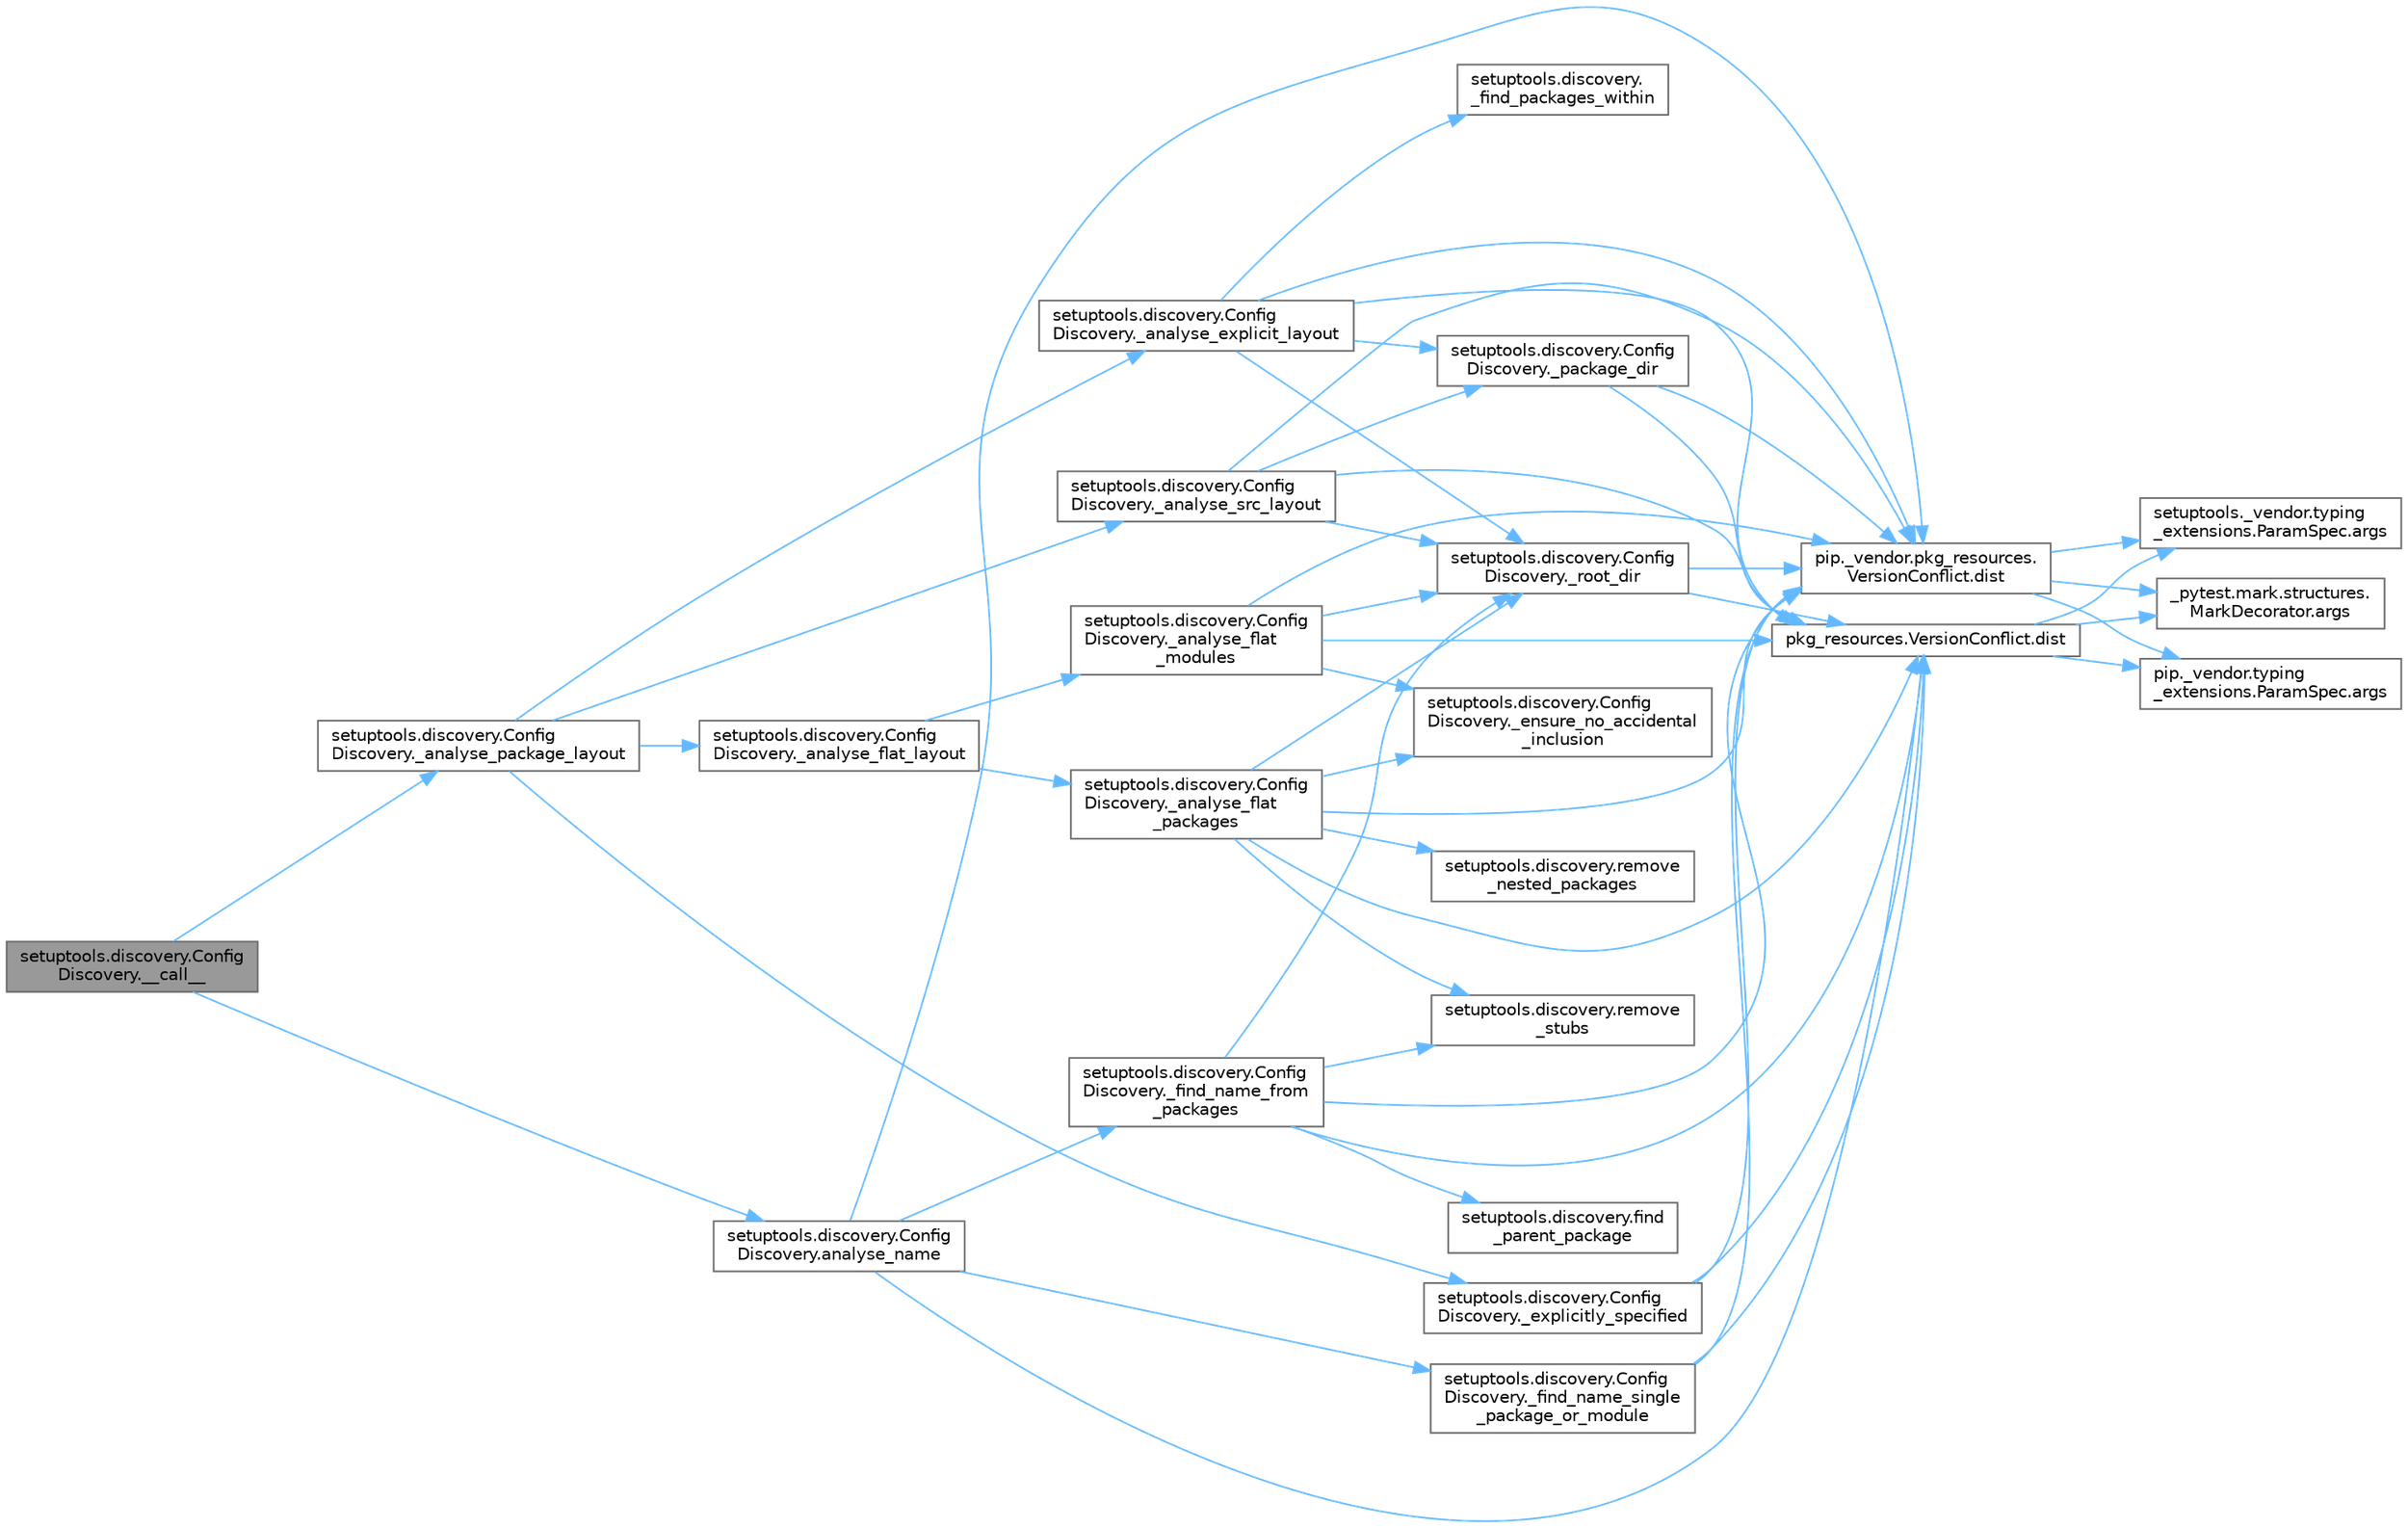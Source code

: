 digraph "setuptools.discovery.ConfigDiscovery.__call__"
{
 // LATEX_PDF_SIZE
  bgcolor="transparent";
  edge [fontname=Helvetica,fontsize=10,labelfontname=Helvetica,labelfontsize=10];
  node [fontname=Helvetica,fontsize=10,shape=box,height=0.2,width=0.4];
  rankdir="LR";
  Node1 [id="Node000001",label="setuptools.discovery.Config\lDiscovery.__call__",height=0.2,width=0.4,color="gray40", fillcolor="grey60", style="filled", fontcolor="black",tooltip=" "];
  Node1 -> Node2 [id="edge1_Node000001_Node000002",color="steelblue1",style="solid",tooltip=" "];
  Node2 [id="Node000002",label="setuptools.discovery.Config\lDiscovery._analyse_package_layout",height=0.2,width=0.4,color="grey40", fillcolor="white", style="filled",URL="$classsetuptools_1_1discovery_1_1_config_discovery.html#a4b8758e979e3a98ee5e5e482d998378d",tooltip=" "];
  Node2 -> Node3 [id="edge2_Node000002_Node000003",color="steelblue1",style="solid",tooltip=" "];
  Node3 [id="Node000003",label="setuptools.discovery.Config\lDiscovery._analyse_explicit_layout",height=0.2,width=0.4,color="grey40", fillcolor="white", style="filled",URL="$classsetuptools_1_1discovery_1_1_config_discovery.html#aacf217112551b6ca50fa9082d83e409d",tooltip=" "];
  Node3 -> Node4 [id="edge3_Node000003_Node000004",color="steelblue1",style="solid",tooltip=" "];
  Node4 [id="Node000004",label="setuptools.discovery.\l_find_packages_within",height=0.2,width=0.4,color="grey40", fillcolor="white", style="filled",URL="$namespacesetuptools_1_1discovery.html#a0a750a2b895076785e978aaee27bec04",tooltip=" "];
  Node3 -> Node5 [id="edge4_Node000003_Node000005",color="steelblue1",style="solid",tooltip=" "];
  Node5 [id="Node000005",label="setuptools.discovery.Config\lDiscovery._package_dir",height=0.2,width=0.4,color="grey40", fillcolor="white", style="filled",URL="$classsetuptools_1_1discovery_1_1_config_discovery.html#a293442efa6cdc81132385c5d42e4c22e",tooltip=" "];
  Node5 -> Node6 [id="edge5_Node000005_Node000006",color="steelblue1",style="solid",tooltip=" "];
  Node6 [id="Node000006",label="pip._vendor.pkg_resources.\lVersionConflict.dist",height=0.2,width=0.4,color="grey40", fillcolor="white", style="filled",URL="$classpip_1_1__vendor_1_1pkg__resources_1_1_version_conflict.html#a7fa47ad16b5d2c05a357fb42fc4d595d",tooltip=" "];
  Node6 -> Node7 [id="edge6_Node000006_Node000007",color="steelblue1",style="solid",tooltip=" "];
  Node7 [id="Node000007",label="_pytest.mark.structures.\lMarkDecorator.args",height=0.2,width=0.4,color="grey40", fillcolor="white", style="filled",URL="$class__pytest_1_1mark_1_1structures_1_1_mark_decorator.html#ab4999c45eec5ddbd26d29a7b58faca6b",tooltip=" "];
  Node6 -> Node8 [id="edge7_Node000006_Node000008",color="steelblue1",style="solid",tooltip=" "];
  Node8 [id="Node000008",label="pip._vendor.typing\l_extensions.ParamSpec.args",height=0.2,width=0.4,color="grey40", fillcolor="white", style="filled",URL="$classpip_1_1__vendor_1_1typing__extensions_1_1_param_spec.html#af9c011d670deaf40c04ee9c1ae53259f",tooltip=" "];
  Node6 -> Node9 [id="edge8_Node000006_Node000009",color="steelblue1",style="solid",tooltip=" "];
  Node9 [id="Node000009",label="setuptools._vendor.typing\l_extensions.ParamSpec.args",height=0.2,width=0.4,color="grey40", fillcolor="white", style="filled",URL="$classsetuptools_1_1__vendor_1_1typing__extensions_1_1_param_spec.html#ad62e4977155f8ecf52e51dd5377d451c",tooltip=" "];
  Node5 -> Node10 [id="edge9_Node000005_Node000010",color="steelblue1",style="solid",tooltip=" "];
  Node10 [id="Node000010",label="pkg_resources.VersionConflict.dist",height=0.2,width=0.4,color="grey40", fillcolor="white", style="filled",URL="$classpkg__resources_1_1_version_conflict.html#adab9bd550162ac64afce604568730ae8",tooltip=" "];
  Node10 -> Node7 [id="edge10_Node000010_Node000007",color="steelblue1",style="solid",tooltip=" "];
  Node10 -> Node8 [id="edge11_Node000010_Node000008",color="steelblue1",style="solid",tooltip=" "];
  Node10 -> Node9 [id="edge12_Node000010_Node000009",color="steelblue1",style="solid",tooltip=" "];
  Node3 -> Node11 [id="edge13_Node000003_Node000011",color="steelblue1",style="solid",tooltip=" "];
  Node11 [id="Node000011",label="setuptools.discovery.Config\lDiscovery._root_dir",height=0.2,width=0.4,color="grey40", fillcolor="white", style="filled",URL="$classsetuptools_1_1discovery_1_1_config_discovery.html#a4e8030d0499e80f74c24d8a2d62bb554",tooltip=" "];
  Node11 -> Node6 [id="edge14_Node000011_Node000006",color="steelblue1",style="solid",tooltip=" "];
  Node11 -> Node10 [id="edge15_Node000011_Node000010",color="steelblue1",style="solid",tooltip=" "];
  Node3 -> Node6 [id="edge16_Node000003_Node000006",color="steelblue1",style="solid",tooltip=" "];
  Node3 -> Node10 [id="edge17_Node000003_Node000010",color="steelblue1",style="solid",tooltip=" "];
  Node2 -> Node12 [id="edge18_Node000002_Node000012",color="steelblue1",style="solid",tooltip=" "];
  Node12 [id="Node000012",label="setuptools.discovery.Config\lDiscovery._analyse_flat_layout",height=0.2,width=0.4,color="grey40", fillcolor="white", style="filled",URL="$classsetuptools_1_1discovery_1_1_config_discovery.html#a3d94f6ff7539d3fb63b9023e0f78dccc",tooltip=" "];
  Node12 -> Node13 [id="edge19_Node000012_Node000013",color="steelblue1",style="solid",tooltip=" "];
  Node13 [id="Node000013",label="setuptools.discovery.Config\lDiscovery._analyse_flat\l_modules",height=0.2,width=0.4,color="grey40", fillcolor="white", style="filled",URL="$classsetuptools_1_1discovery_1_1_config_discovery.html#af3cd9b9366edf2ef04d3bbc7a0e18016",tooltip=" "];
  Node13 -> Node14 [id="edge20_Node000013_Node000014",color="steelblue1",style="solid",tooltip=" "];
  Node14 [id="Node000014",label="setuptools.discovery.Config\lDiscovery._ensure_no_accidental\l_inclusion",height=0.2,width=0.4,color="grey40", fillcolor="white", style="filled",URL="$classsetuptools_1_1discovery_1_1_config_discovery.html#a9d7670d5979502cde15b2f2b1b57832b",tooltip=" "];
  Node13 -> Node11 [id="edge21_Node000013_Node000011",color="steelblue1",style="solid",tooltip=" "];
  Node13 -> Node6 [id="edge22_Node000013_Node000006",color="steelblue1",style="solid",tooltip=" "];
  Node13 -> Node10 [id="edge23_Node000013_Node000010",color="steelblue1",style="solid",tooltip=" "];
  Node12 -> Node15 [id="edge24_Node000012_Node000015",color="steelblue1",style="solid",tooltip=" "];
  Node15 [id="Node000015",label="setuptools.discovery.Config\lDiscovery._analyse_flat\l_packages",height=0.2,width=0.4,color="grey40", fillcolor="white", style="filled",URL="$classsetuptools_1_1discovery_1_1_config_discovery.html#af4fa78b426eca610c57995eea046c649",tooltip=" "];
  Node15 -> Node14 [id="edge25_Node000015_Node000014",color="steelblue1",style="solid",tooltip=" "];
  Node15 -> Node11 [id="edge26_Node000015_Node000011",color="steelblue1",style="solid",tooltip=" "];
  Node15 -> Node6 [id="edge27_Node000015_Node000006",color="steelblue1",style="solid",tooltip=" "];
  Node15 -> Node10 [id="edge28_Node000015_Node000010",color="steelblue1",style="solid",tooltip=" "];
  Node15 -> Node16 [id="edge29_Node000015_Node000016",color="steelblue1",style="solid",tooltip=" "];
  Node16 [id="Node000016",label="setuptools.discovery.remove\l_nested_packages",height=0.2,width=0.4,color="grey40", fillcolor="white", style="filled",URL="$namespacesetuptools_1_1discovery.html#a500e6a32d38299828de25766b59df3fa",tooltip=" "];
  Node15 -> Node17 [id="edge30_Node000015_Node000017",color="steelblue1",style="solid",tooltip=" "];
  Node17 [id="Node000017",label="setuptools.discovery.remove\l_stubs",height=0.2,width=0.4,color="grey40", fillcolor="white", style="filled",URL="$namespacesetuptools_1_1discovery.html#a78a1d502fc05dfd5cd477f8c5d194219",tooltip=" "];
  Node2 -> Node18 [id="edge31_Node000002_Node000018",color="steelblue1",style="solid",tooltip=" "];
  Node18 [id="Node000018",label="setuptools.discovery.Config\lDiscovery._analyse_src_layout",height=0.2,width=0.4,color="grey40", fillcolor="white", style="filled",URL="$classsetuptools_1_1discovery_1_1_config_discovery.html#acd7819284451e0d790e976d8388dbb70",tooltip=" "];
  Node18 -> Node5 [id="edge32_Node000018_Node000005",color="steelblue1",style="solid",tooltip=" "];
  Node18 -> Node11 [id="edge33_Node000018_Node000011",color="steelblue1",style="solid",tooltip=" "];
  Node18 -> Node6 [id="edge34_Node000018_Node000006",color="steelblue1",style="solid",tooltip=" "];
  Node18 -> Node10 [id="edge35_Node000018_Node000010",color="steelblue1",style="solid",tooltip=" "];
  Node2 -> Node19 [id="edge36_Node000002_Node000019",color="steelblue1",style="solid",tooltip=" "];
  Node19 [id="Node000019",label="setuptools.discovery.Config\lDiscovery._explicitly_specified",height=0.2,width=0.4,color="grey40", fillcolor="white", style="filled",URL="$classsetuptools_1_1discovery_1_1_config_discovery.html#a1cc853387f67946e2e181226858be217",tooltip=" "];
  Node19 -> Node6 [id="edge37_Node000019_Node000006",color="steelblue1",style="solid",tooltip=" "];
  Node19 -> Node10 [id="edge38_Node000019_Node000010",color="steelblue1",style="solid",tooltip=" "];
  Node1 -> Node20 [id="edge39_Node000001_Node000020",color="steelblue1",style="solid",tooltip=" "];
  Node20 [id="Node000020",label="setuptools.discovery.Config\lDiscovery.analyse_name",height=0.2,width=0.4,color="grey40", fillcolor="white", style="filled",URL="$classsetuptools_1_1discovery_1_1_config_discovery.html#a10b2c840048049990593c08521f96ddf",tooltip=" "];
  Node20 -> Node21 [id="edge40_Node000020_Node000021",color="steelblue1",style="solid",tooltip=" "];
  Node21 [id="Node000021",label="setuptools.discovery.Config\lDiscovery._find_name_from\l_packages",height=0.2,width=0.4,color="grey40", fillcolor="white", style="filled",URL="$classsetuptools_1_1discovery_1_1_config_discovery.html#acbb6e4f5019c74569b6de711747917a8",tooltip=" "];
  Node21 -> Node11 [id="edge41_Node000021_Node000011",color="steelblue1",style="solid",tooltip=" "];
  Node21 -> Node6 [id="edge42_Node000021_Node000006",color="steelblue1",style="solid",tooltip=" "];
  Node21 -> Node10 [id="edge43_Node000021_Node000010",color="steelblue1",style="solid",tooltip=" "];
  Node21 -> Node22 [id="edge44_Node000021_Node000022",color="steelblue1",style="solid",tooltip=" "];
  Node22 [id="Node000022",label="setuptools.discovery.find\l_parent_package",height=0.2,width=0.4,color="grey40", fillcolor="white", style="filled",URL="$namespacesetuptools_1_1discovery.html#a2eb025148180ffaa7b6292bfc4f2cbd3",tooltip=" "];
  Node21 -> Node17 [id="edge45_Node000021_Node000017",color="steelblue1",style="solid",tooltip=" "];
  Node20 -> Node23 [id="edge46_Node000020_Node000023",color="steelblue1",style="solid",tooltip=" "];
  Node23 [id="Node000023",label="setuptools.discovery.Config\lDiscovery._find_name_single\l_package_or_module",height=0.2,width=0.4,color="grey40", fillcolor="white", style="filled",URL="$classsetuptools_1_1discovery_1_1_config_discovery.html#a60002d71bc2308ab73a0ec179c656ba7",tooltip=" "];
  Node23 -> Node6 [id="edge47_Node000023_Node000006",color="steelblue1",style="solid",tooltip=" "];
  Node23 -> Node10 [id="edge48_Node000023_Node000010",color="steelblue1",style="solid",tooltip=" "];
  Node20 -> Node6 [id="edge49_Node000020_Node000006",color="steelblue1",style="solid",tooltip=" "];
  Node20 -> Node10 [id="edge50_Node000020_Node000010",color="steelblue1",style="solid",tooltip=" "];
}
